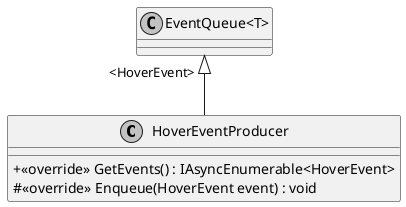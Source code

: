 @startuml
skinparam monochrome true
skinparam ClassAttributeIconSize 0

class HoverEventProducer {
    + <<override>> GetEvents() : IAsyncEnumerable<HoverEvent>
    # <<override>> Enqueue(HoverEvent event) : void
}
class "EventQueue<T>" {
}
"EventQueue<T>" "<HoverEvent>" <|-- HoverEventProducer
@enduml
